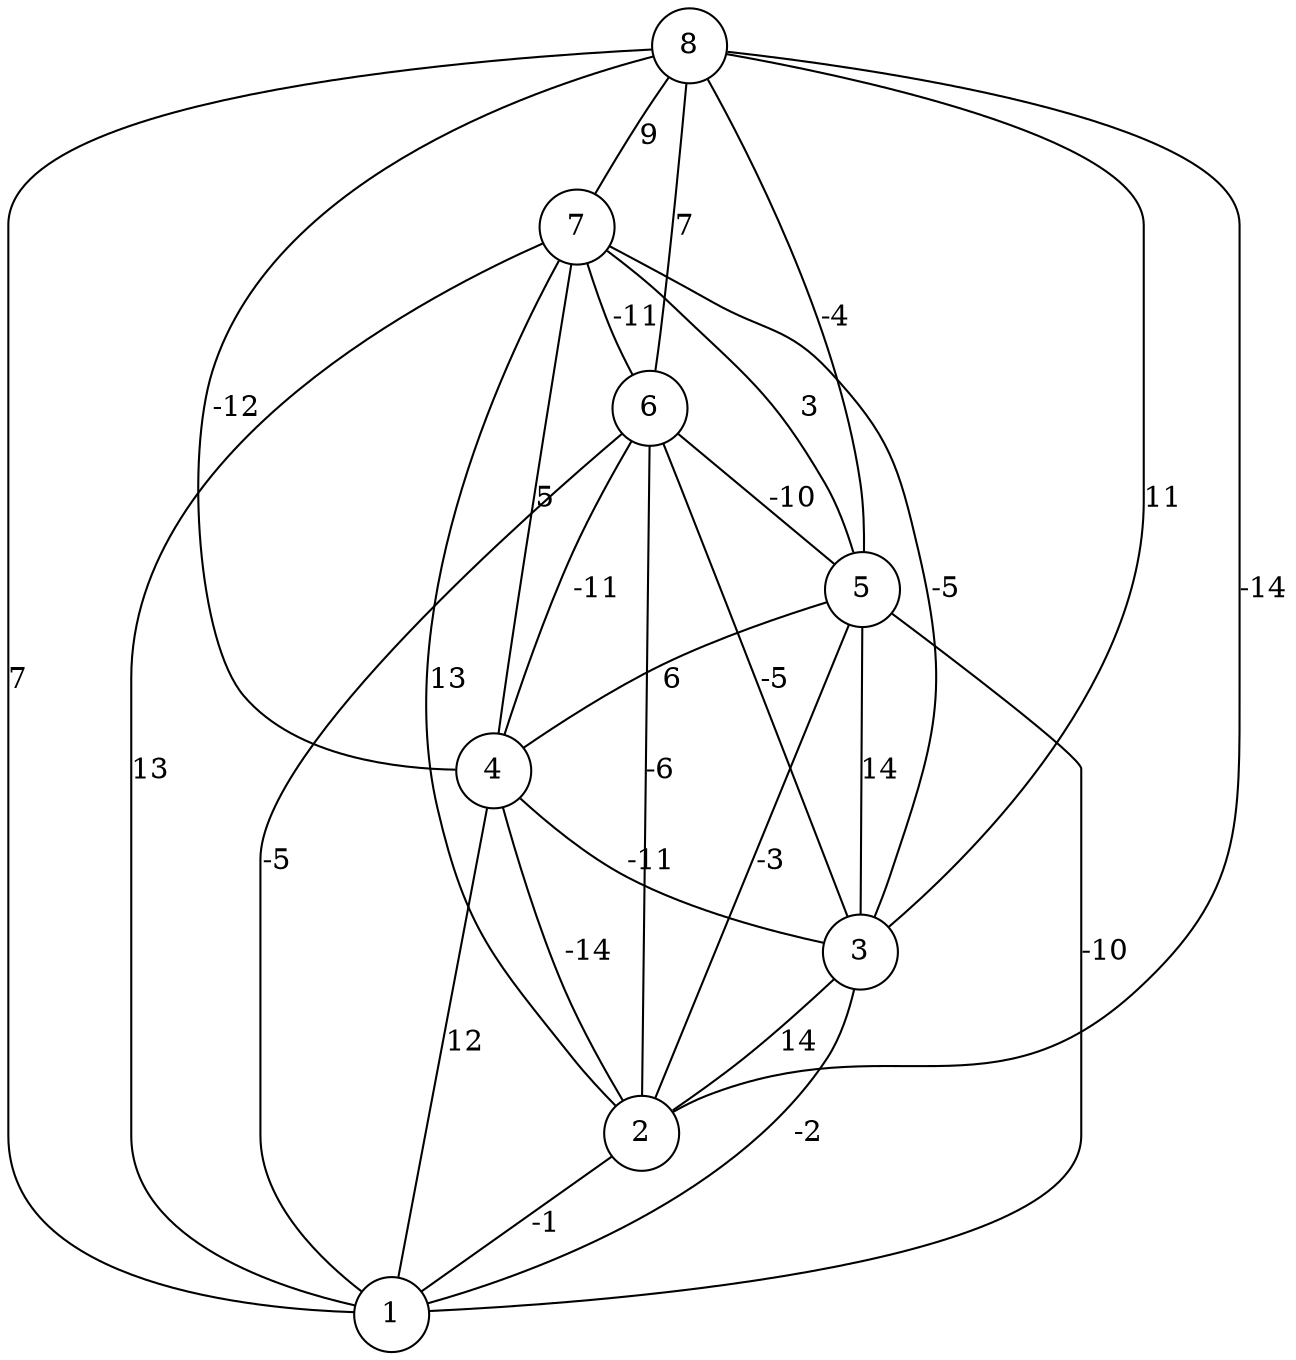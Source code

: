 graph { 
	 fontname="Helvetica,Arial,sans-serif" 
	 node [shape = circle]; 
	 8 -- 1 [label = "7"];
	 8 -- 2 [label = "-14"];
	 8 -- 3 [label = "11"];
	 8 -- 4 [label = "-12"];
	 8 -- 5 [label = "-4"];
	 8 -- 6 [label = "7"];
	 8 -- 7 [label = "9"];
	 7 -- 1 [label = "13"];
	 7 -- 2 [label = "13"];
	 7 -- 3 [label = "-5"];
	 7 -- 4 [label = "5"];
	 7 -- 5 [label = "3"];
	 7 -- 6 [label = "-11"];
	 6 -- 1 [label = "-5"];
	 6 -- 2 [label = "-6"];
	 6 -- 3 [label = "-5"];
	 6 -- 4 [label = "-11"];
	 6 -- 5 [label = "-10"];
	 5 -- 1 [label = "-10"];
	 5 -- 2 [label = "-3"];
	 5 -- 3 [label = "14"];
	 5 -- 4 [label = "6"];
	 4 -- 1 [label = "12"];
	 4 -- 2 [label = "-14"];
	 4 -- 3 [label = "-11"];
	 3 -- 1 [label = "-2"];
	 3 -- 2 [label = "14"];
	 2 -- 1 [label = "-1"];
	 1;
	 2;
	 3;
	 4;
	 5;
	 6;
	 7;
	 8;
}
